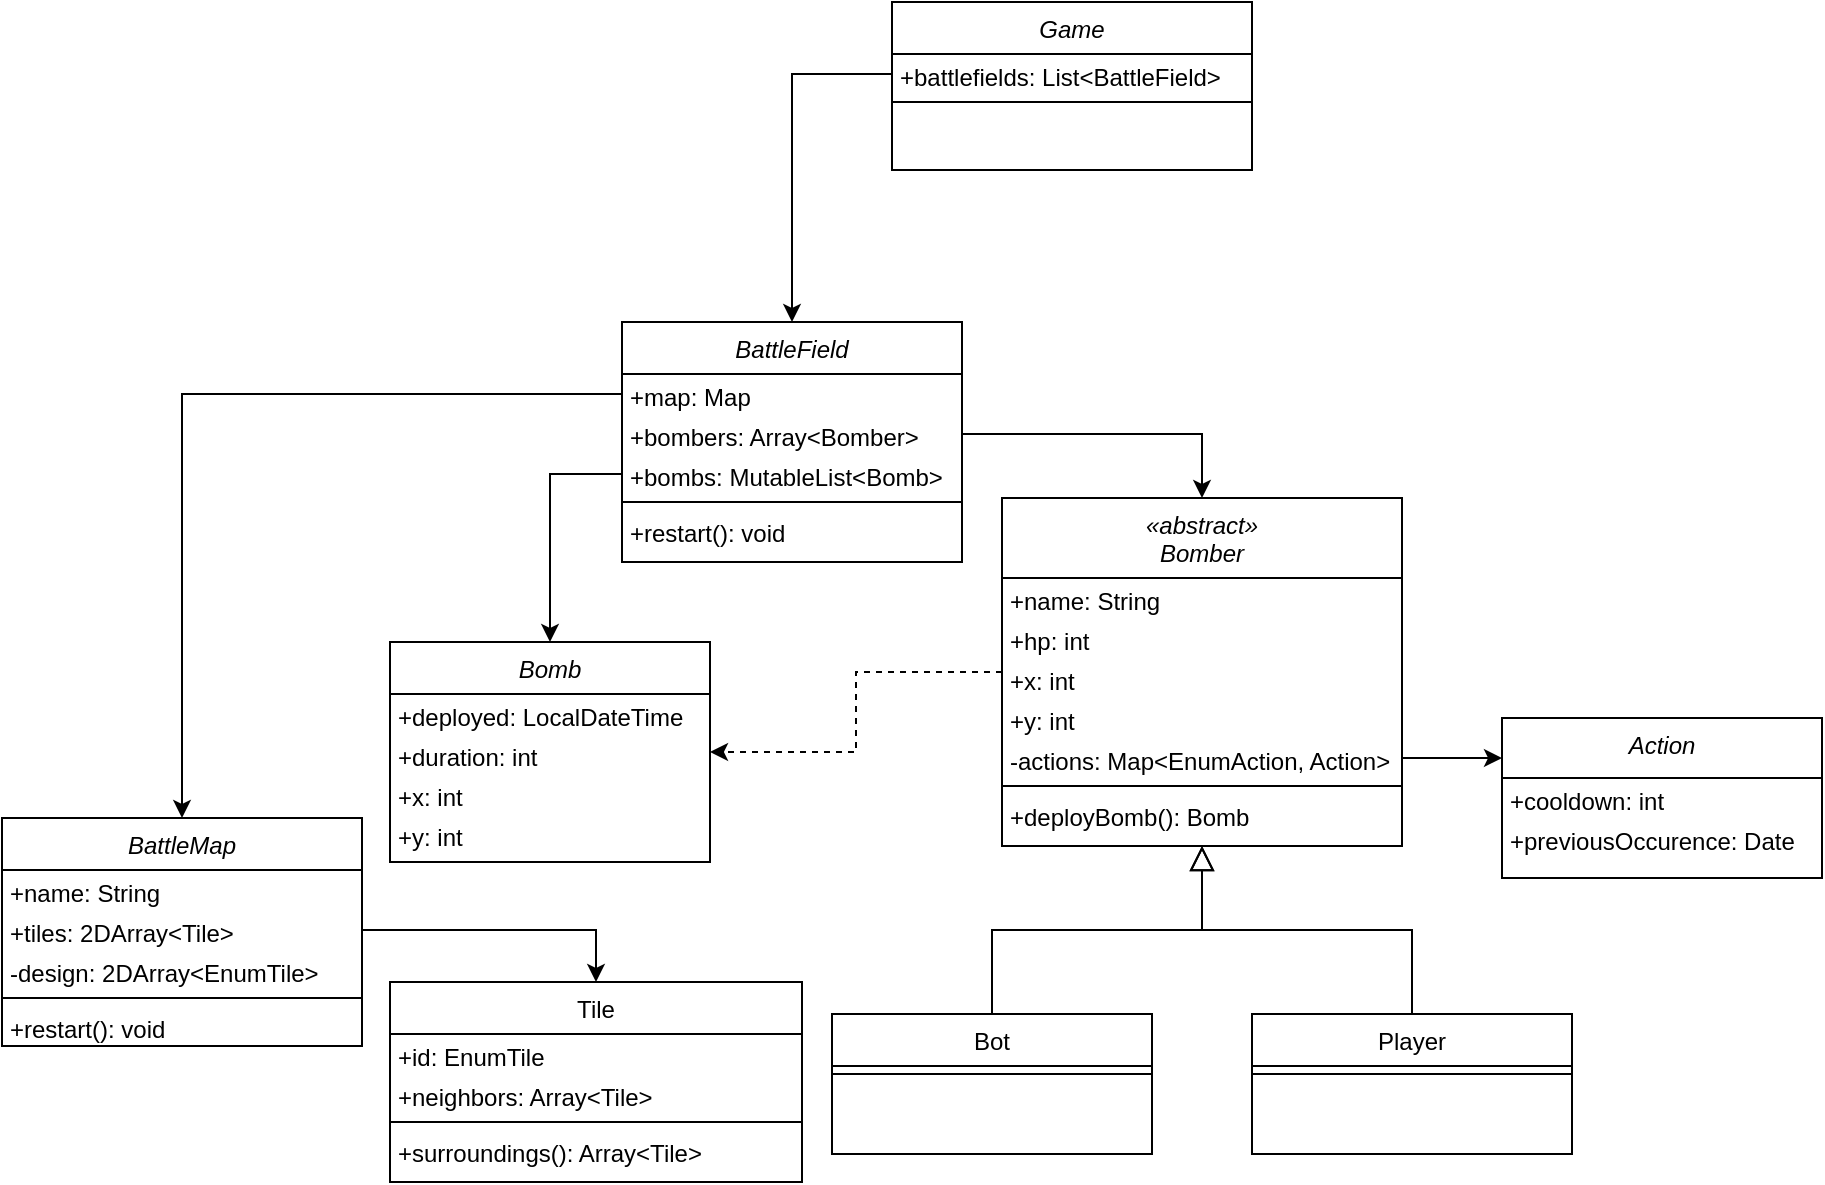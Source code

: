 <mxfile version="13.9.9" type="device"><diagram id="C5RBs43oDa-KdzZeNtuy" name="Page-1"><mxGraphModel dx="1164" dy="1936" grid="1" gridSize="10" guides="1" tooltips="1" connect="1" arrows="1" fold="1" page="1" pageScale="1" pageWidth="827" pageHeight="1169" math="0" shadow="0"><root><mxCell id="WIyWlLk6GJQsqaUBKTNV-0"/><mxCell id="WIyWlLk6GJQsqaUBKTNV-1" parent="WIyWlLk6GJQsqaUBKTNV-0"/><mxCell id="zkfFHV4jXpPFQw0GAbJ--0" value="BattleMap" style="swimlane;fontStyle=2;align=center;verticalAlign=top;childLayout=stackLayout;horizontal=1;startSize=26;horizontalStack=0;resizeParent=1;resizeLast=0;collapsible=1;marginBottom=0;rounded=0;shadow=0;strokeWidth=1;" parent="WIyWlLk6GJQsqaUBKTNV-1" vertex="1"><mxGeometry x="220" y="-152" width="180" height="114" as="geometry"><mxRectangle x="230" y="140" width="160" height="26" as="alternateBounds"/></mxGeometry></mxCell><mxCell id="e2i2qU4APALc9A-j0tBI-72" value="+name: String" style="text;align=left;verticalAlign=top;spacingLeft=4;spacingRight=4;overflow=hidden;rotatable=0;points=[[0,0.5],[1,0.5]];portConstraint=eastwest;spacing=0;" vertex="1" parent="zkfFHV4jXpPFQw0GAbJ--0"><mxGeometry y="26" width="180" height="20" as="geometry"/></mxCell><mxCell id="e2i2qU4APALc9A-j0tBI-71" value="+tiles: 2DArray&lt;Tile&gt;" style="text;align=left;verticalAlign=top;spacingLeft=4;spacingRight=4;overflow=hidden;rotatable=0;points=[[0,0.5],[1,0.5]];portConstraint=eastwest;spacing=0;" vertex="1" parent="zkfFHV4jXpPFQw0GAbJ--0"><mxGeometry y="46" width="180" height="20" as="geometry"/></mxCell><mxCell id="e2i2qU4APALc9A-j0tBI-102" value="-design: 2DArray&lt;EnumTile&gt;" style="text;align=left;verticalAlign=top;spacingLeft=4;spacingRight=4;overflow=hidden;rotatable=0;points=[[0,0.5],[1,0.5]];portConstraint=eastwest;spacing=0;" vertex="1" parent="zkfFHV4jXpPFQw0GAbJ--0"><mxGeometry y="66" width="180" height="20" as="geometry"/></mxCell><mxCell id="zkfFHV4jXpPFQw0GAbJ--4" value="" style="line;html=1;strokeWidth=1;align=left;verticalAlign=middle;spacingTop=-1;spacingLeft=3;spacingRight=3;rotatable=0;labelPosition=right;points=[];portConstraint=eastwest;" parent="zkfFHV4jXpPFQw0GAbJ--0" vertex="1"><mxGeometry y="86" width="180" height="8" as="geometry"/></mxCell><mxCell id="e2i2qU4APALc9A-j0tBI-104" value="+restart(): void" style="text;align=left;verticalAlign=top;spacingLeft=4;spacingRight=4;overflow=hidden;rotatable=0;points=[[0,0.5],[1,0.5]];portConstraint=eastwest;spacing=0;" vertex="1" parent="zkfFHV4jXpPFQw0GAbJ--0"><mxGeometry y="94" width="180" height="20" as="geometry"/></mxCell><mxCell id="zkfFHV4jXpPFQw0GAbJ--17" value="Tile" style="swimlane;fontStyle=0;align=center;verticalAlign=top;childLayout=stackLayout;horizontal=1;startSize=26;horizontalStack=0;resizeParent=1;resizeLast=0;collapsible=1;marginBottom=0;rounded=0;shadow=0;strokeWidth=1;" parent="WIyWlLk6GJQsqaUBKTNV-1" vertex="1"><mxGeometry x="414" y="-70" width="206" height="100" as="geometry"><mxRectangle x="550" y="140" width="160" height="26" as="alternateBounds"/></mxGeometry></mxCell><mxCell id="e2i2qU4APALc9A-j0tBI-76" value="+id: EnumTile" style="text;align=left;verticalAlign=top;spacingLeft=4;spacingRight=4;overflow=hidden;rotatable=0;points=[[0,0.5],[1,0.5]];portConstraint=eastwest;spacing=0;" vertex="1" parent="zkfFHV4jXpPFQw0GAbJ--17"><mxGeometry y="26" width="206" height="20" as="geometry"/></mxCell><mxCell id="e2i2qU4APALc9A-j0tBI-88" value="+neighbors: Array&lt;Tile&gt;" style="text;align=left;verticalAlign=top;spacingLeft=4;spacingRight=4;overflow=hidden;rotatable=0;points=[[0,0.5],[1,0.5]];portConstraint=eastwest;spacing=0;" vertex="1" parent="zkfFHV4jXpPFQw0GAbJ--17"><mxGeometry y="46" width="206" height="20" as="geometry"/></mxCell><mxCell id="zkfFHV4jXpPFQw0GAbJ--23" value="" style="line;html=1;strokeWidth=1;align=left;verticalAlign=middle;spacingTop=-1;spacingLeft=3;spacingRight=3;rotatable=0;labelPosition=right;points=[];portConstraint=eastwest;" parent="zkfFHV4jXpPFQw0GAbJ--17" vertex="1"><mxGeometry y="66" width="206" height="8" as="geometry"/></mxCell><mxCell id="e2i2qU4APALc9A-j0tBI-87" value="+surroundings(): Array&lt;Tile&gt;" style="text;align=left;verticalAlign=top;spacingLeft=4;spacingRight=4;overflow=hidden;rotatable=0;points=[[0,0.5],[1,0.5]];portConstraint=eastwest;spacing=0;" vertex="1" parent="zkfFHV4jXpPFQw0GAbJ--17"><mxGeometry y="74" width="206" height="20" as="geometry"/></mxCell><mxCell id="e2i2qU4APALc9A-j0tBI-0" value="BattleField" style="swimlane;fontStyle=2;align=center;verticalAlign=top;childLayout=stackLayout;horizontal=1;startSize=26;horizontalStack=0;resizeParent=1;resizeLast=0;collapsible=1;marginBottom=0;rounded=0;shadow=0;strokeWidth=1;" vertex="1" parent="WIyWlLk6GJQsqaUBKTNV-1"><mxGeometry x="530" y="-400" width="170" height="120" as="geometry"><mxRectangle x="230" y="140" width="160" height="26" as="alternateBounds"/></mxGeometry></mxCell><mxCell id="e2i2qU4APALc9A-j0tBI-54" value="+map: Map" style="text;align=left;verticalAlign=top;spacingLeft=4;spacingRight=4;overflow=hidden;rotatable=0;points=[[0,0.5],[1,0.5]];portConstraint=eastwest;spacing=0;" vertex="1" parent="e2i2qU4APALc9A-j0tBI-0"><mxGeometry y="26" width="170" height="20" as="geometry"/></mxCell><mxCell id="e2i2qU4APALc9A-j0tBI-53" value="+bombers: Array&lt;Bomber&gt;" style="text;align=left;verticalAlign=top;spacingLeft=4;spacingRight=4;overflow=hidden;rotatable=0;points=[[0,0.5],[1,0.5]];portConstraint=eastwest;spacing=0;" vertex="1" parent="e2i2qU4APALc9A-j0tBI-0"><mxGeometry y="46" width="170" height="20" as="geometry"/></mxCell><mxCell id="e2i2qU4APALc9A-j0tBI-77" value="+bombs: MutableList&lt;Bomb&gt;" style="text;align=left;verticalAlign=top;spacingLeft=4;spacingRight=4;overflow=hidden;rotatable=0;points=[[0,0.5],[1,0.5]];portConstraint=eastwest;spacing=0;" vertex="1" parent="e2i2qU4APALc9A-j0tBI-0"><mxGeometry y="66" width="170" height="20" as="geometry"/></mxCell><mxCell id="e2i2qU4APALc9A-j0tBI-4" value="" style="line;html=1;strokeWidth=1;align=left;verticalAlign=middle;spacingTop=-1;spacingLeft=3;spacingRight=3;rotatable=0;labelPosition=right;points=[];portConstraint=eastwest;" vertex="1" parent="e2i2qU4APALc9A-j0tBI-0"><mxGeometry y="86" width="170" height="8" as="geometry"/></mxCell><mxCell id="e2i2qU4APALc9A-j0tBI-90" value="+restart(): void" style="text;align=left;verticalAlign=top;spacingLeft=4;spacingRight=4;overflow=hidden;rotatable=0;points=[[0,0.5],[1,0.5]];portConstraint=eastwest;spacing=0;" vertex="1" parent="e2i2qU4APALc9A-j0tBI-0"><mxGeometry y="94" width="170" height="20" as="geometry"/></mxCell><mxCell id="e2i2qU4APALc9A-j0tBI-99" style="edgeStyle=orthogonalEdgeStyle;rounded=0;orthogonalLoop=1;jettySize=auto;html=1;dashed=1;" edge="1" parent="WIyWlLk6GJQsqaUBKTNV-1" source="e2i2qU4APALc9A-j0tBI-25" target="e2i2qU4APALc9A-j0tBI-78"><mxGeometry relative="1" as="geometry"/></mxCell><mxCell id="e2i2qU4APALc9A-j0tBI-25" value="«abstract»&#10;Bomber" style="swimlane;fontStyle=2;align=center;verticalAlign=top;childLayout=stackLayout;horizontal=1;startSize=40;horizontalStack=0;resizeParent=1;resizeLast=0;collapsible=1;marginBottom=0;rounded=0;shadow=0;strokeWidth=1;" vertex="1" parent="WIyWlLk6GJQsqaUBKTNV-1"><mxGeometry x="720" y="-312" width="200" height="174" as="geometry"><mxRectangle x="230" y="140" width="160" height="26" as="alternateBounds"/></mxGeometry></mxCell><mxCell id="e2i2qU4APALc9A-j0tBI-26" value="+name: String" style="text;align=left;verticalAlign=top;spacingLeft=4;spacingRight=4;overflow=hidden;rotatable=0;points=[[0,0.5],[1,0.5]];portConstraint=eastwest;spacing=0;" vertex="1" parent="e2i2qU4APALc9A-j0tBI-25"><mxGeometry y="40" width="200" height="20" as="geometry"/></mxCell><mxCell id="e2i2qU4APALc9A-j0tBI-69" value="+hp: int" style="text;align=left;verticalAlign=top;spacingLeft=4;spacingRight=4;overflow=hidden;rotatable=0;points=[[0,0.5],[1,0.5]];portConstraint=eastwest;rounded=0;shadow=0;html=0;spacing=0;" vertex="1" parent="e2i2qU4APALc9A-j0tBI-25"><mxGeometry y="60" width="200" height="20" as="geometry"/></mxCell><mxCell id="e2i2qU4APALc9A-j0tBI-28" value="+x: int" style="text;align=left;verticalAlign=top;spacingLeft=4;spacingRight=4;overflow=hidden;rotatable=0;points=[[0,0.5],[1,0.5]];portConstraint=eastwest;rounded=0;shadow=0;html=0;spacing=0;" vertex="1" parent="e2i2qU4APALc9A-j0tBI-25"><mxGeometry y="80" width="200" height="20" as="geometry"/></mxCell><mxCell id="e2i2qU4APALc9A-j0tBI-51" value="+y: int" style="text;align=left;verticalAlign=top;spacingLeft=4;spacingRight=4;overflow=hidden;rotatable=0;points=[[0,0.5],[1,0.5]];portConstraint=eastwest;rounded=0;shadow=0;html=0;spacing=0;" vertex="1" parent="e2i2qU4APALc9A-j0tBI-25"><mxGeometry y="100" width="200" height="20" as="geometry"/></mxCell><mxCell id="e2i2qU4APALc9A-j0tBI-59" value="-actions: Map&lt;EnumAction, Action&gt;" style="text;align=left;verticalAlign=top;spacingLeft=4;spacingRight=4;overflow=hidden;rotatable=0;points=[[0,0.5],[1,0.5]];portConstraint=eastwest;rounded=0;shadow=0;html=0;spacing=0;" vertex="1" parent="e2i2qU4APALc9A-j0tBI-25"><mxGeometry y="120" width="200" height="20" as="geometry"/></mxCell><mxCell id="e2i2qU4APALc9A-j0tBI-29" value="" style="line;html=1;strokeWidth=1;align=left;verticalAlign=middle;spacingTop=-1;spacingLeft=3;spacingRight=3;rotatable=0;labelPosition=right;points=[];portConstraint=eastwest;" vertex="1" parent="e2i2qU4APALc9A-j0tBI-25"><mxGeometry y="140" width="200" height="8" as="geometry"/></mxCell><mxCell id="e2i2qU4APALc9A-j0tBI-84" value="+deployBomb(): Bomb" style="text;align=left;verticalAlign=top;spacingLeft=4;spacingRight=4;overflow=hidden;rotatable=0;points=[[0,0.5],[1,0.5]];portConstraint=eastwest;rounded=0;shadow=0;html=0;spacing=0;" vertex="1" parent="e2i2qU4APALc9A-j0tBI-25"><mxGeometry y="148" width="200" height="20" as="geometry"/></mxCell><mxCell id="e2i2qU4APALc9A-j0tBI-31" value="Bot" style="swimlane;fontStyle=0;align=center;verticalAlign=top;childLayout=stackLayout;horizontal=1;startSize=26;horizontalStack=0;resizeParent=1;resizeLast=0;collapsible=1;marginBottom=0;rounded=0;shadow=0;strokeWidth=1;" vertex="1" parent="WIyWlLk6GJQsqaUBKTNV-1"><mxGeometry x="635" y="-54" width="160" height="70" as="geometry"><mxRectangle x="130" y="380" width="160" height="26" as="alternateBounds"/></mxGeometry></mxCell><mxCell id="e2i2qU4APALc9A-j0tBI-34" value="" style="line;html=1;strokeWidth=1;align=left;verticalAlign=middle;spacingTop=-1;spacingLeft=3;spacingRight=3;rotatable=0;labelPosition=right;points=[];portConstraint=eastwest;" vertex="1" parent="e2i2qU4APALc9A-j0tBI-31"><mxGeometry y="26" width="160" height="8" as="geometry"/></mxCell><mxCell id="e2i2qU4APALc9A-j0tBI-37" value="" style="endArrow=block;endSize=10;endFill=0;shadow=0;strokeWidth=1;rounded=0;edgeStyle=elbowEdgeStyle;elbow=vertical;" edge="1" parent="WIyWlLk6GJQsqaUBKTNV-1" source="e2i2qU4APALc9A-j0tBI-31" target="e2i2qU4APALc9A-j0tBI-25"><mxGeometry width="160" relative="1" as="geometry"><mxPoint x="790" y="-67" as="sourcePoint"/><mxPoint x="790" y="-67" as="targetPoint"/></mxGeometry></mxCell><mxCell id="e2i2qU4APALc9A-j0tBI-38" value="Player" style="swimlane;fontStyle=0;align=center;verticalAlign=top;childLayout=stackLayout;horizontal=1;startSize=26;horizontalStack=0;resizeParent=1;resizeLast=0;collapsible=1;marginBottom=0;rounded=0;shadow=0;strokeWidth=1;" vertex="1" parent="WIyWlLk6GJQsqaUBKTNV-1"><mxGeometry x="845" y="-54" width="160" height="70" as="geometry"><mxRectangle x="340" y="380" width="170" height="26" as="alternateBounds"/></mxGeometry></mxCell><mxCell id="e2i2qU4APALc9A-j0tBI-40" value="" style="line;html=1;strokeWidth=1;align=left;verticalAlign=middle;spacingTop=-1;spacingLeft=3;spacingRight=3;rotatable=0;labelPosition=right;points=[];portConstraint=eastwest;" vertex="1" parent="e2i2qU4APALc9A-j0tBI-38"><mxGeometry y="26" width="160" height="8" as="geometry"/></mxCell><mxCell id="e2i2qU4APALc9A-j0tBI-41" value="" style="endArrow=block;endSize=10;endFill=0;shadow=0;strokeWidth=1;rounded=0;edgeStyle=elbowEdgeStyle;elbow=vertical;" edge="1" parent="WIyWlLk6GJQsqaUBKTNV-1" source="e2i2qU4APALc9A-j0tBI-38" target="e2i2qU4APALc9A-j0tBI-25"><mxGeometry width="160" relative="1" as="geometry"><mxPoint x="800" y="103" as="sourcePoint"/><mxPoint x="900" y="1" as="targetPoint"/></mxGeometry></mxCell><mxCell id="e2i2qU4APALc9A-j0tBI-57" style="edgeStyle=orthogonalEdgeStyle;rounded=0;orthogonalLoop=1;jettySize=auto;html=1;entryX=0.5;entryY=0;entryDx=0;entryDy=0;" edge="1" parent="WIyWlLk6GJQsqaUBKTNV-1" source="e2i2qU4APALc9A-j0tBI-54" target="zkfFHV4jXpPFQw0GAbJ--0"><mxGeometry relative="1" as="geometry"/></mxCell><mxCell id="e2i2qU4APALc9A-j0tBI-58" style="edgeStyle=orthogonalEdgeStyle;rounded=0;orthogonalLoop=1;jettySize=auto;html=1;entryX=0.5;entryY=0;entryDx=0;entryDy=0;" edge="1" parent="WIyWlLk6GJQsqaUBKTNV-1" source="e2i2qU4APALc9A-j0tBI-53" target="e2i2qU4APALc9A-j0tBI-25"><mxGeometry relative="1" as="geometry"/></mxCell><mxCell id="e2i2qU4APALc9A-j0tBI-60" value="Action" style="swimlane;fontStyle=2;align=center;verticalAlign=top;childLayout=stackLayout;horizontal=1;startSize=30;horizontalStack=0;resizeParent=1;resizeLast=0;collapsible=1;marginBottom=0;rounded=0;shadow=0;strokeWidth=1;" vertex="1" parent="WIyWlLk6GJQsqaUBKTNV-1"><mxGeometry x="970" y="-202" width="160" height="80" as="geometry"><mxRectangle x="230" y="140" width="160" height="26" as="alternateBounds"/></mxGeometry></mxCell><mxCell id="e2i2qU4APALc9A-j0tBI-61" value="+cooldown: int" style="text;align=left;verticalAlign=top;spacingLeft=4;spacingRight=4;overflow=hidden;rotatable=0;points=[[0,0.5],[1,0.5]];portConstraint=eastwest;spacing=0;" vertex="1" parent="e2i2qU4APALc9A-j0tBI-60"><mxGeometry y="30" width="160" height="20" as="geometry"/></mxCell><mxCell id="e2i2qU4APALc9A-j0tBI-62" value="+previousOccurence: Date" style="text;align=left;verticalAlign=top;spacingLeft=4;spacingRight=4;overflow=hidden;rotatable=0;points=[[0,0.5],[1,0.5]];portConstraint=eastwest;rounded=0;shadow=0;html=0;spacing=0;" vertex="1" parent="e2i2qU4APALc9A-j0tBI-60"><mxGeometry y="50" width="160" height="20" as="geometry"/></mxCell><mxCell id="e2i2qU4APALc9A-j0tBI-68" style="edgeStyle=orthogonalEdgeStyle;rounded=0;orthogonalLoop=1;jettySize=auto;html=1;entryX=0;entryY=0.25;entryDx=0;entryDy=0;" edge="1" parent="WIyWlLk6GJQsqaUBKTNV-1" source="e2i2qU4APALc9A-j0tBI-59" target="e2i2qU4APALc9A-j0tBI-60"><mxGeometry relative="1" as="geometry"/></mxCell><mxCell id="e2i2qU4APALc9A-j0tBI-74" style="edgeStyle=orthogonalEdgeStyle;rounded=0;orthogonalLoop=1;jettySize=auto;html=1;" edge="1" parent="WIyWlLk6GJQsqaUBKTNV-1" source="e2i2qU4APALc9A-j0tBI-71" target="zkfFHV4jXpPFQw0GAbJ--17"><mxGeometry relative="1" as="geometry"/></mxCell><mxCell id="e2i2qU4APALc9A-j0tBI-78" value="Bomb" style="swimlane;fontStyle=2;align=center;verticalAlign=top;childLayout=stackLayout;horizontal=1;startSize=26;horizontalStack=0;resizeParent=1;resizeLast=0;collapsible=1;marginBottom=0;rounded=0;shadow=0;strokeWidth=1;" vertex="1" parent="WIyWlLk6GJQsqaUBKTNV-1"><mxGeometry x="414" y="-240" width="160" height="110" as="geometry"><mxRectangle x="230" y="140" width="160" height="26" as="alternateBounds"/></mxGeometry></mxCell><mxCell id="e2i2qU4APALc9A-j0tBI-79" value="+deployed: LocalDateTime" style="text;align=left;verticalAlign=top;spacingLeft=4;spacingRight=4;overflow=hidden;rotatable=0;points=[[0,0.5],[1,0.5]];portConstraint=eastwest;spacing=0;" vertex="1" parent="e2i2qU4APALc9A-j0tBI-78"><mxGeometry y="26" width="160" height="20" as="geometry"/></mxCell><mxCell id="e2i2qU4APALc9A-j0tBI-80" value="+duration: int" style="text;align=left;verticalAlign=top;spacingLeft=4;spacingRight=4;overflow=hidden;rotatable=0;points=[[0,0.5],[1,0.5]];portConstraint=eastwest;spacing=0;" vertex="1" parent="e2i2qU4APALc9A-j0tBI-78"><mxGeometry y="46" width="160" height="20" as="geometry"/></mxCell><mxCell id="e2i2qU4APALc9A-j0tBI-100" value="+x: int" style="text;align=left;verticalAlign=top;spacingLeft=4;spacingRight=4;overflow=hidden;rotatable=0;points=[[0,0.5],[1,0.5]];portConstraint=eastwest;spacing=0;" vertex="1" parent="e2i2qU4APALc9A-j0tBI-78"><mxGeometry y="66" width="160" height="20" as="geometry"/></mxCell><mxCell id="e2i2qU4APALc9A-j0tBI-101" value="+y: int" style="text;align=left;verticalAlign=top;spacingLeft=4;spacingRight=4;overflow=hidden;rotatable=0;points=[[0,0.5],[1,0.5]];portConstraint=eastwest;spacing=0;" vertex="1" parent="e2i2qU4APALc9A-j0tBI-78"><mxGeometry y="86" width="160" height="20" as="geometry"/></mxCell><mxCell id="e2i2qU4APALc9A-j0tBI-82" style="edgeStyle=orthogonalEdgeStyle;rounded=0;orthogonalLoop=1;jettySize=auto;html=1;entryX=0.5;entryY=0;entryDx=0;entryDy=0;" edge="1" parent="WIyWlLk6GJQsqaUBKTNV-1" source="e2i2qU4APALc9A-j0tBI-77" target="e2i2qU4APALc9A-j0tBI-78"><mxGeometry relative="1" as="geometry"/></mxCell><mxCell id="e2i2qU4APALc9A-j0tBI-91" value="Game" style="swimlane;fontStyle=2;align=center;verticalAlign=top;childLayout=stackLayout;horizontal=1;startSize=26;horizontalStack=0;resizeParent=1;resizeLast=0;collapsible=1;marginBottom=0;rounded=0;shadow=0;strokeWidth=1;" vertex="1" parent="WIyWlLk6GJQsqaUBKTNV-1"><mxGeometry x="665" y="-560" width="180" height="84" as="geometry"><mxRectangle x="230" y="140" width="160" height="26" as="alternateBounds"/></mxGeometry></mxCell><mxCell id="e2i2qU4APALc9A-j0tBI-92" value="+battlefields: List&lt;BattleField&gt;" style="text;align=left;verticalAlign=top;spacingLeft=4;spacingRight=4;overflow=hidden;rotatable=0;points=[[0,0.5],[1,0.5]];portConstraint=eastwest;spacing=0;" vertex="1" parent="e2i2qU4APALc9A-j0tBI-91"><mxGeometry y="26" width="180" height="20" as="geometry"/></mxCell><mxCell id="e2i2qU4APALc9A-j0tBI-95" value="" style="line;html=1;strokeWidth=1;align=left;verticalAlign=middle;spacingTop=-1;spacingLeft=3;spacingRight=3;rotatable=0;labelPosition=right;points=[];portConstraint=eastwest;" vertex="1" parent="e2i2qU4APALc9A-j0tBI-91"><mxGeometry y="46" width="180" height="8" as="geometry"/></mxCell><mxCell id="e2i2qU4APALc9A-j0tBI-97" style="edgeStyle=orthogonalEdgeStyle;rounded=0;orthogonalLoop=1;jettySize=auto;html=1;entryX=0.5;entryY=0;entryDx=0;entryDy=0;" edge="1" parent="WIyWlLk6GJQsqaUBKTNV-1" source="e2i2qU4APALc9A-j0tBI-92" target="e2i2qU4APALc9A-j0tBI-0"><mxGeometry relative="1" as="geometry"/></mxCell></root></mxGraphModel></diagram></mxfile>